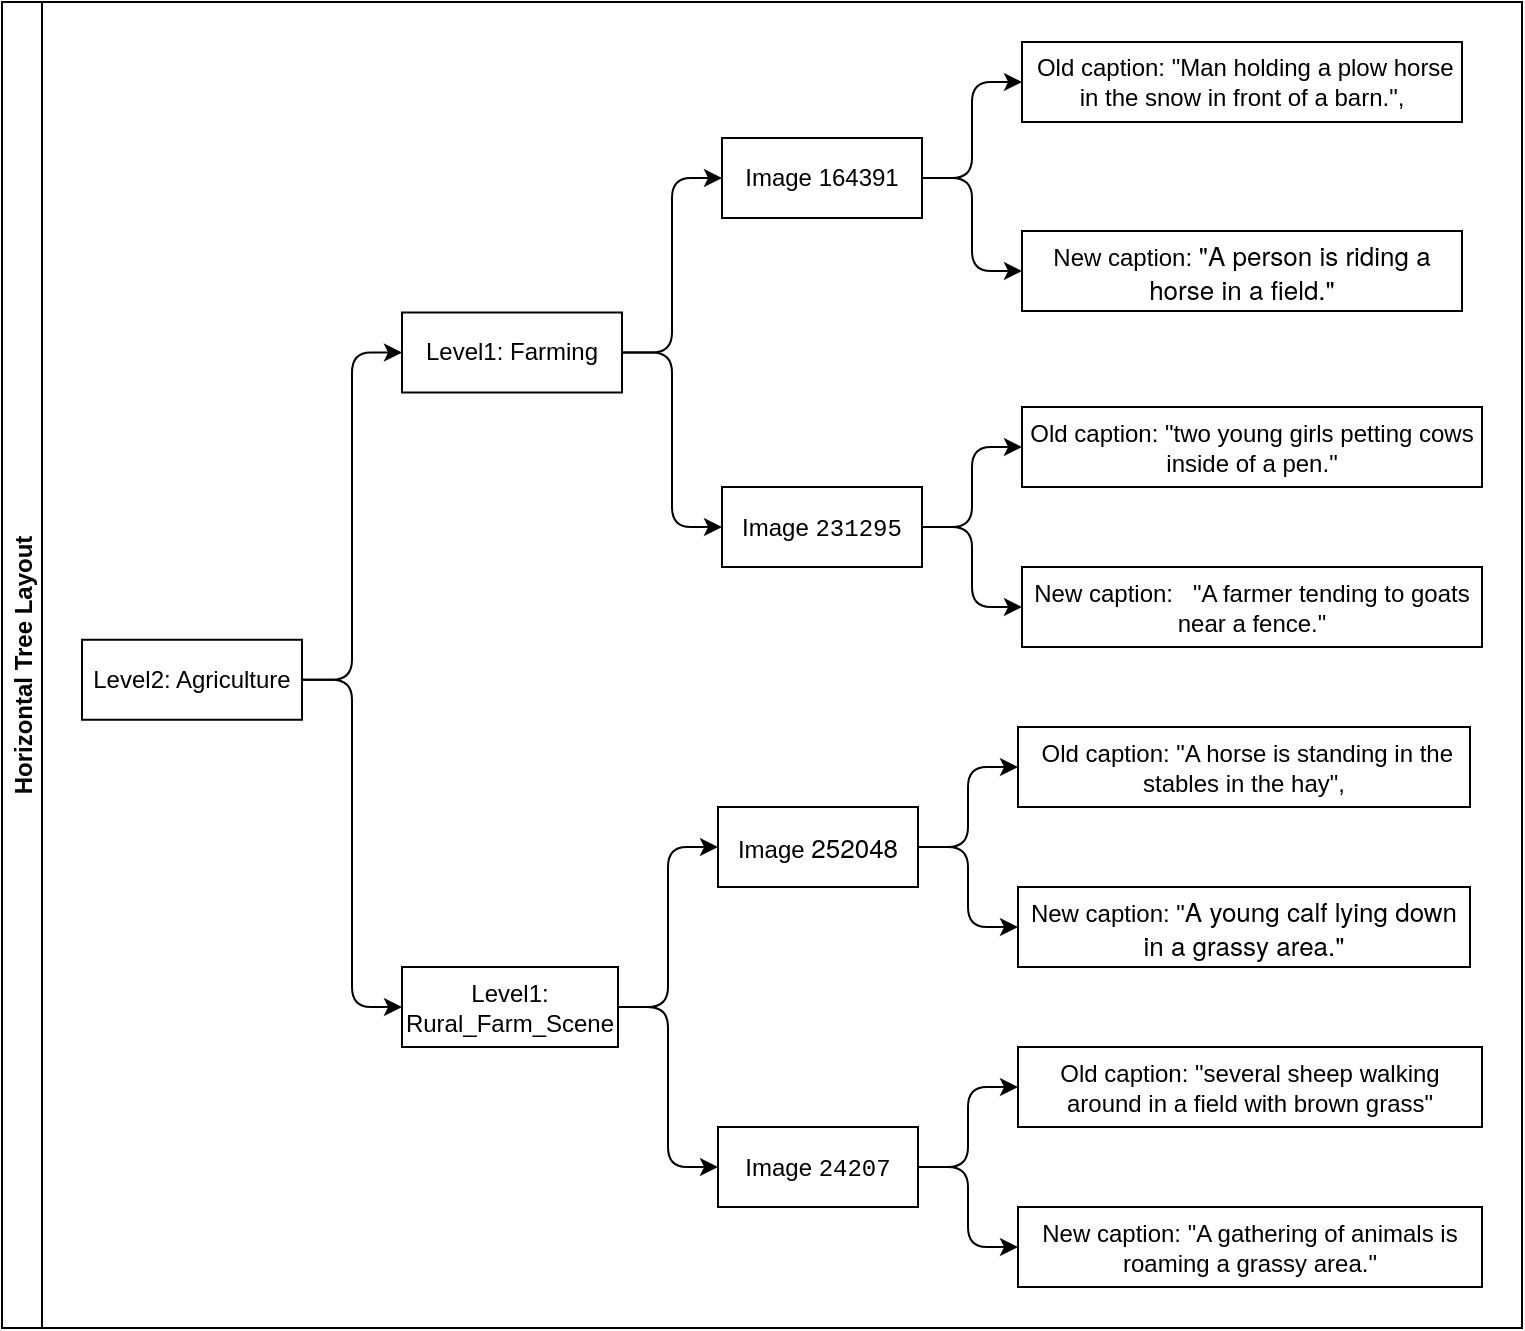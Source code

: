 <mxfile version="27.0.4">
  <diagram name="Page-1" id="aMW8QNcONcbsNZGnDt1u">
    <mxGraphModel dx="1026" dy="623" grid="1" gridSize="10" guides="1" tooltips="1" connect="1" arrows="1" fold="1" page="1" pageScale="1" pageWidth="827" pageHeight="1169" math="0" shadow="0">
      <root>
        <mxCell id="0" />
        <mxCell id="1" parent="0" />
        <mxCell id="16Ef0tQJpmEr65YTbddK-4" value="Horizontal Tree Layout" style="swimlane;startSize=20;horizontal=0;childLayout=treeLayout;horizontalTree=1;sortEdges=1;resizable=0;containerType=tree;fontSize=12;" vertex="1" parent="1">
          <mxGeometry x="20" y="100" width="760" height="663" as="geometry" />
        </mxCell>
        <mxCell id="16Ef0tQJpmEr65YTbddK-5" value="Level2: Agriculture" style="whiteSpace=wrap;html=1;" vertex="1" parent="16Ef0tQJpmEr65YTbddK-4">
          <mxGeometry x="40" y="318.875" width="110" height="40" as="geometry" />
        </mxCell>
        <mxCell id="16Ef0tQJpmEr65YTbddK-6" value="Level1: Farming" style="whiteSpace=wrap;html=1;" vertex="1" parent="16Ef0tQJpmEr65YTbddK-4">
          <mxGeometry x="200" y="155.25" width="110" height="40" as="geometry" />
        </mxCell>
        <mxCell id="16Ef0tQJpmEr65YTbddK-7" value="" style="edgeStyle=elbowEdgeStyle;elbow=horizontal;html=1;rounded=1;curved=0;sourcePerimeterSpacing=0;targetPerimeterSpacing=0;startSize=6;endSize=6;" edge="1" parent="16Ef0tQJpmEr65YTbddK-4" source="16Ef0tQJpmEr65YTbddK-5" target="16Ef0tQJpmEr65YTbddK-6">
          <mxGeometry relative="1" as="geometry" />
        </mxCell>
        <mxCell id="16Ef0tQJpmEr65YTbddK-8" value="Level1: Rural_Farm_Scene" style="whiteSpace=wrap;html=1;" vertex="1" parent="16Ef0tQJpmEr65YTbddK-4">
          <mxGeometry x="200" y="482.5" width="108" height="40" as="geometry" />
        </mxCell>
        <mxCell id="16Ef0tQJpmEr65YTbddK-9" value="" style="edgeStyle=elbowEdgeStyle;elbow=horizontal;html=1;rounded=1;curved=0;sourcePerimeterSpacing=0;targetPerimeterSpacing=0;startSize=6;endSize=6;" edge="1" parent="16Ef0tQJpmEr65YTbddK-4" source="16Ef0tQJpmEr65YTbddK-5" target="16Ef0tQJpmEr65YTbddK-8">
          <mxGeometry relative="1" as="geometry" />
        </mxCell>
        <mxCell id="16Ef0tQJpmEr65YTbddK-15" value="" style="edgeStyle=elbowEdgeStyle;elbow=horizontal;html=1;rounded=1;curved=0;sourcePerimeterSpacing=0;targetPerimeterSpacing=0;startSize=6;endSize=6;" edge="1" target="16Ef0tQJpmEr65YTbddK-16" source="16Ef0tQJpmEr65YTbddK-6" parent="16Ef0tQJpmEr65YTbddK-4">
          <mxGeometry relative="1" as="geometry">
            <mxPoint x="170" y="-761.17" as="sourcePoint" />
          </mxGeometry>
        </mxCell>
        <mxCell id="16Ef0tQJpmEr65YTbddK-16" value="&lt;p class=&quot;p1&quot;&gt;Image &lt;span class=&quot;s1&quot;&gt;164391&lt;/span&gt;&lt;/p&gt;" style="whiteSpace=wrap;html=1;" vertex="1" parent="16Ef0tQJpmEr65YTbddK-4">
          <mxGeometry x="360" y="68" width="100" height="40" as="geometry" />
        </mxCell>
        <mxCell id="16Ef0tQJpmEr65YTbddK-17" value="" style="edgeStyle=elbowEdgeStyle;elbow=horizontal;html=1;rounded=1;curved=0;sourcePerimeterSpacing=0;targetPerimeterSpacing=0;startSize=6;endSize=6;" edge="1" target="16Ef0tQJpmEr65YTbddK-18" source="16Ef0tQJpmEr65YTbddK-8" parent="16Ef0tQJpmEr65YTbddK-4">
          <mxGeometry relative="1" as="geometry">
            <mxPoint x="170" y="-761.17" as="sourcePoint" />
          </mxGeometry>
        </mxCell>
        <mxCell id="16Ef0tQJpmEr65YTbddK-18" value="Image&amp;nbsp;&lt;span style=&quot;font-family: &amp;quot;Helvetica Neue&amp;quot;; font-size: 13px; text-align: start; background-color: transparent; color: light-dark(rgb(0, 0, 0), rgb(255, 255, 255));&quot;&gt;252048&lt;/span&gt;" style="whiteSpace=wrap;html=1;" vertex="1" parent="16Ef0tQJpmEr65YTbddK-4">
          <mxGeometry x="358" y="402.5" width="100" height="40" as="geometry" />
        </mxCell>
        <mxCell id="16Ef0tQJpmEr65YTbddK-21" value="" style="edgeStyle=elbowEdgeStyle;elbow=horizontal;html=1;rounded=1;curved=0;sourcePerimeterSpacing=0;targetPerimeterSpacing=0;startSize=6;endSize=6;" edge="1" target="16Ef0tQJpmEr65YTbddK-22" source="16Ef0tQJpmEr65YTbddK-16" parent="16Ef0tQJpmEr65YTbddK-4">
          <mxGeometry relative="1" as="geometry">
            <mxPoint x="320" y="-704.17" as="sourcePoint" />
          </mxGeometry>
        </mxCell>
        <mxCell id="16Ef0tQJpmEr65YTbddK-22" value="&lt;p class=&quot;p1&quot;&gt;&amp;nbsp;Old caption: &quot;Man holding a plow horse in the snow in front of a barn.&quot;,&lt;/p&gt;" style="whiteSpace=wrap;html=1;" vertex="1" parent="16Ef0tQJpmEr65YTbddK-4">
          <mxGeometry x="510" y="20" width="220" height="40" as="geometry" />
        </mxCell>
        <mxCell id="16Ef0tQJpmEr65YTbddK-23" value="" style="edgeStyle=elbowEdgeStyle;elbow=horizontal;html=1;rounded=1;curved=0;sourcePerimeterSpacing=0;targetPerimeterSpacing=0;startSize=6;endSize=6;" edge="1" target="16Ef0tQJpmEr65YTbddK-24" source="16Ef0tQJpmEr65YTbddK-16" parent="16Ef0tQJpmEr65YTbddK-4">
          <mxGeometry relative="1" as="geometry">
            <mxPoint x="320" y="-678.79" as="sourcePoint" />
          </mxGeometry>
        </mxCell>
        <mxCell id="16Ef0tQJpmEr65YTbddK-24" value="&lt;p class=&quot;p1&quot;&gt;&lt;span style=&quot;background-color: transparent; color: light-dark(rgb(0, 0, 0), rgb(255, 255, 255));&quot;&gt;New caption:&amp;nbsp;&lt;/span&gt;&lt;span style=&quot;background-color: transparent; color: light-dark(rgb(0, 0, 0), rgb(255, 255, 255)); font-family: &amp;quot;Helvetica Neue&amp;quot;; font-size: 13px; text-align: start;&quot;&gt;&quot;A person is riding a horse in a field.&quot;&lt;/span&gt;&lt;/p&gt;" style="whiteSpace=wrap;html=1;" vertex="1" parent="16Ef0tQJpmEr65YTbddK-4">
          <mxGeometry x="510" y="114.5" width="220" height="40" as="geometry" />
        </mxCell>
        <mxCell id="16Ef0tQJpmEr65YTbddK-25" value="" style="edgeStyle=elbowEdgeStyle;elbow=horizontal;html=1;rounded=1;curved=0;sourcePerimeterSpacing=0;targetPerimeterSpacing=0;startSize=6;endSize=6;" edge="1" target="16Ef0tQJpmEr65YTbddK-26" source="16Ef0tQJpmEr65YTbddK-6" parent="16Ef0tQJpmEr65YTbddK-4">
          <mxGeometry relative="1" as="geometry">
            <mxPoint x="170" y="-527.17" as="sourcePoint" />
          </mxGeometry>
        </mxCell>
        <mxCell id="16Ef0tQJpmEr65YTbddK-26" value="Image&amp;nbsp;&lt;span style=&quot;background-color: rgb(255, 255, 255); font-family: Menlo, Monaco, &amp;quot;Courier New&amp;quot;, monospace; white-space: pre; color: light-dark(rgb(0, 0, 0), rgb(255, 255, 255));&quot;&gt;231295&lt;/span&gt;" style="whiteSpace=wrap;html=1;" vertex="1" parent="16Ef0tQJpmEr65YTbddK-4">
          <mxGeometry x="360" y="242.5" width="100" height="40" as="geometry" />
        </mxCell>
        <mxCell id="16Ef0tQJpmEr65YTbddK-27" value="" style="edgeStyle=elbowEdgeStyle;elbow=horizontal;html=1;rounded=1;curved=0;sourcePerimeterSpacing=0;targetPerimeterSpacing=0;startSize=6;endSize=6;" edge="1" target="16Ef0tQJpmEr65YTbddK-28" source="16Ef0tQJpmEr65YTbddK-26" parent="16Ef0tQJpmEr65YTbddK-4">
          <mxGeometry relative="1" as="geometry">
            <mxPoint x="320" y="-421.35" as="sourcePoint" />
          </mxGeometry>
        </mxCell>
        <mxCell id="16Ef0tQJpmEr65YTbddK-28" value="Old caption: &quot;two young girls petting cows inside of a pen.&quot;" style="whiteSpace=wrap;html=1;" vertex="1" parent="16Ef0tQJpmEr65YTbddK-4">
          <mxGeometry x="510" y="202.5" width="230" height="40" as="geometry" />
        </mxCell>
        <mxCell id="16Ef0tQJpmEr65YTbddK-29" value="" style="edgeStyle=elbowEdgeStyle;elbow=horizontal;html=1;rounded=1;curved=0;sourcePerimeterSpacing=0;targetPerimeterSpacing=0;startSize=6;endSize=6;" edge="1" target="16Ef0tQJpmEr65YTbddK-30" source="16Ef0tQJpmEr65YTbddK-26" parent="16Ef0tQJpmEr65YTbddK-4">
          <mxGeometry relative="1" as="geometry">
            <mxPoint x="320" y="-424.325" as="sourcePoint" />
          </mxGeometry>
        </mxCell>
        <mxCell id="16Ef0tQJpmEr65YTbddK-30" value="New caption:&amp;nbsp;&amp;nbsp;&amp;nbsp;&quot;A farmer tending to goats near a fence.&quot;" style="whiteSpace=wrap;html=1;" vertex="1" parent="16Ef0tQJpmEr65YTbddK-4">
          <mxGeometry x="510" y="282.5" width="230" height="40" as="geometry" />
        </mxCell>
        <mxCell id="16Ef0tQJpmEr65YTbddK-31" value="" style="edgeStyle=elbowEdgeStyle;elbow=horizontal;html=1;rounded=1;curved=0;sourcePerimeterSpacing=0;targetPerimeterSpacing=0;startSize=6;endSize=6;" edge="1" target="16Ef0tQJpmEr65YTbddK-32" source="16Ef0tQJpmEr65YTbddK-18" parent="16Ef0tQJpmEr65YTbddK-4">
          <mxGeometry relative="1" as="geometry">
            <mxPoint x="322" y="-18.95" as="sourcePoint" />
          </mxGeometry>
        </mxCell>
        <mxCell id="16Ef0tQJpmEr65YTbddK-32" value="&amp;nbsp;Old caption: &quot;A horse is standing in the stables in the hay&quot;," style="whiteSpace=wrap;html=1;" vertex="1" parent="16Ef0tQJpmEr65YTbddK-4">
          <mxGeometry x="508" y="362.5" width="226" height="40" as="geometry" />
        </mxCell>
        <mxCell id="16Ef0tQJpmEr65YTbddK-35" value="" style="edgeStyle=elbowEdgeStyle;elbow=horizontal;html=1;rounded=1;curved=0;sourcePerimeterSpacing=0;targetPerimeterSpacing=0;startSize=6;endSize=6;" edge="1" target="16Ef0tQJpmEr65YTbddK-36" source="16Ef0tQJpmEr65YTbddK-8" parent="16Ef0tQJpmEr65YTbddK-4">
          <mxGeometry relative="1" as="geometry">
            <mxPoint x="322" y="-17.75" as="sourcePoint" />
          </mxGeometry>
        </mxCell>
        <mxCell id="16Ef0tQJpmEr65YTbddK-36" value="Image&amp;nbsp;&lt;span style=&quot;background-color: rgb(255, 255, 255); font-family: Menlo, Monaco, &amp;quot;Courier New&amp;quot;, monospace; white-space: pre; color: light-dark(rgb(0, 0, 0), rgb(255, 255, 255));&quot;&gt;24207&lt;/span&gt;" style="whiteSpace=wrap;html=1;" vertex="1" parent="16Ef0tQJpmEr65YTbddK-4">
          <mxGeometry x="358" y="562.5" width="100" height="40" as="geometry" />
        </mxCell>
        <mxCell id="16Ef0tQJpmEr65YTbddK-38" value="" style="edgeStyle=elbowEdgeStyle;elbow=horizontal;html=1;rounded=1;curved=0;sourcePerimeterSpacing=0;targetPerimeterSpacing=0;startSize=6;endSize=6;" edge="1" target="16Ef0tQJpmEr65YTbddK-39" source="16Ef0tQJpmEr65YTbddK-36" parent="16Ef0tQJpmEr65YTbddK-4">
          <mxGeometry relative="1" as="geometry">
            <mxPoint x="328" y="267.625" as="sourcePoint" />
          </mxGeometry>
        </mxCell>
        <mxCell id="16Ef0tQJpmEr65YTbddK-39" value="Old caption: &quot;several sheep walking around in a field with brown grass&quot;" style="whiteSpace=wrap;html=1;" vertex="1" parent="16Ef0tQJpmEr65YTbddK-4">
          <mxGeometry x="508" y="522.5" width="232" height="40" as="geometry" />
        </mxCell>
        <mxCell id="16Ef0tQJpmEr65YTbddK-40" value="" style="edgeStyle=elbowEdgeStyle;elbow=horizontal;html=1;rounded=1;curved=0;sourcePerimeterSpacing=0;targetPerimeterSpacing=0;startSize=6;endSize=6;" edge="1" target="16Ef0tQJpmEr65YTbddK-41" source="16Ef0tQJpmEr65YTbddK-18" parent="16Ef0tQJpmEr65YTbddK-4">
          <mxGeometry relative="1" as="geometry">
            <mxPoint x="478" y="227.625" as="sourcePoint" />
          </mxGeometry>
        </mxCell>
        <mxCell id="16Ef0tQJpmEr65YTbddK-41" value="New caption: &quot;&lt;span style=&quot;font-family: &amp;quot;Helvetica Neue&amp;quot;; font-size: 13px; text-align: start; background-color: transparent; color: light-dark(rgb(0, 0, 0), rgb(255, 255, 255));&quot;&gt;A young calf lying down in a grassy area.&quot;&lt;/span&gt;" style="whiteSpace=wrap;html=1;" vertex="1" parent="16Ef0tQJpmEr65YTbddK-4">
          <mxGeometry x="508" y="442.5" width="226" height="40" as="geometry" />
        </mxCell>
        <mxCell id="16Ef0tQJpmEr65YTbddK-42" value="" style="edgeStyle=elbowEdgeStyle;elbow=horizontal;html=1;rounded=1;curved=0;sourcePerimeterSpacing=0;targetPerimeterSpacing=0;startSize=6;endSize=6;" edge="1" target="16Ef0tQJpmEr65YTbddK-43" source="16Ef0tQJpmEr65YTbddK-36" parent="16Ef0tQJpmEr65YTbddK-4">
          <mxGeometry relative="1" as="geometry">
            <mxPoint x="478" y="653" as="sourcePoint" />
          </mxGeometry>
        </mxCell>
        <mxCell id="16Ef0tQJpmEr65YTbddK-43" value="New caption: &quot;A gathering of animals is roaming a grassy area.&quot;" style="whiteSpace=wrap;html=1;" vertex="1" parent="16Ef0tQJpmEr65YTbddK-4">
          <mxGeometry x="508" y="602.5" width="232" height="40" as="geometry" />
        </mxCell>
      </root>
    </mxGraphModel>
  </diagram>
</mxfile>
